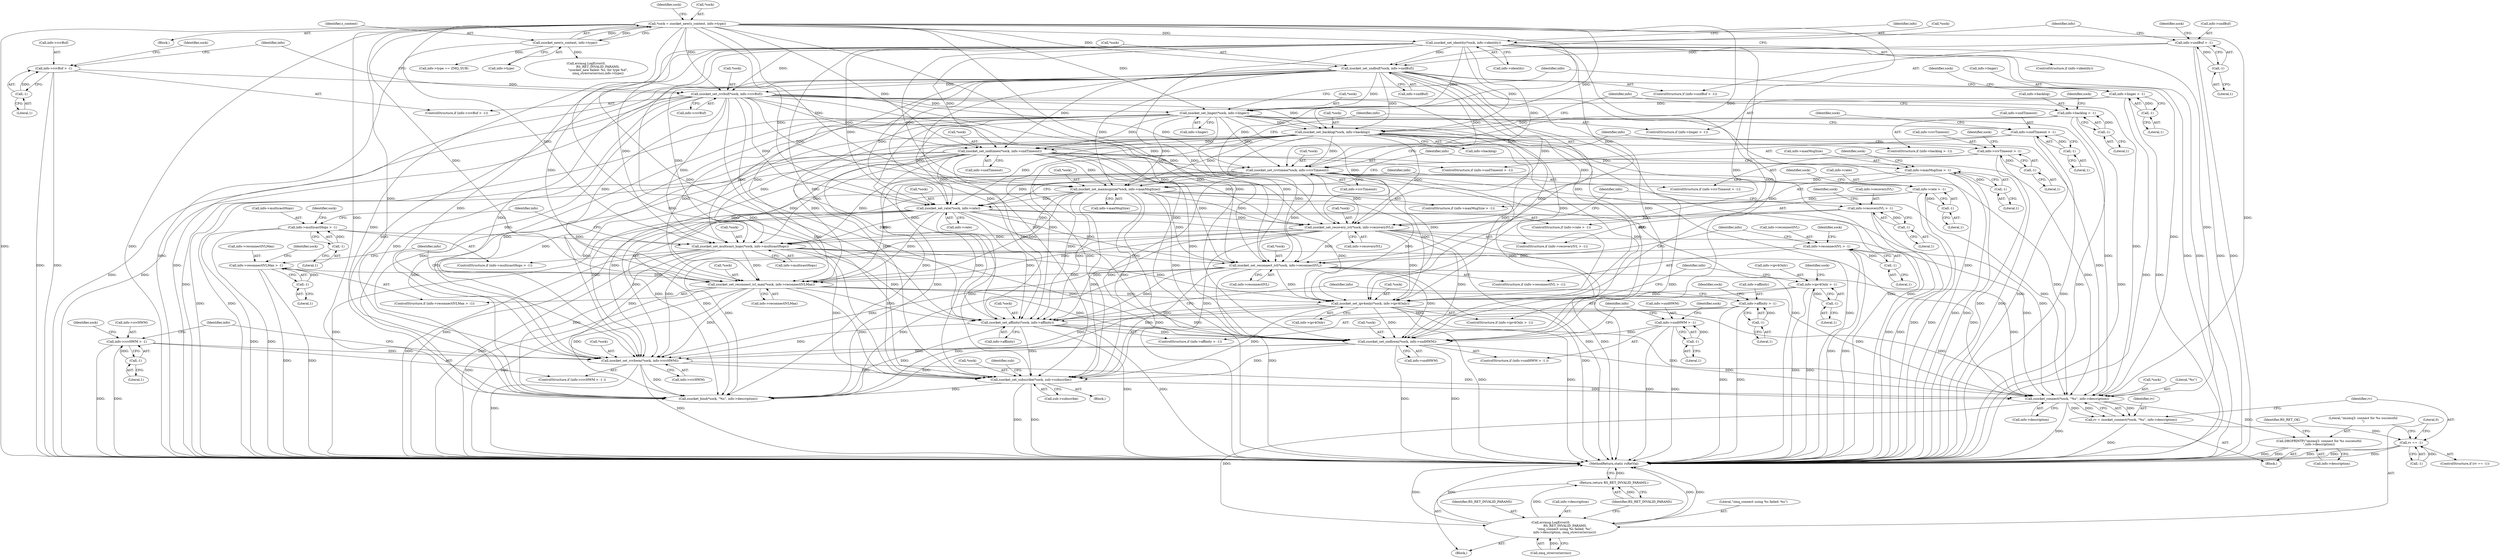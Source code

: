 digraph "0_rsyslog_062d0c671a29f7c6f7dff4a2f1f35df375bbb30b@API" {
"1000388" [label="(Call,zsocket_connect(*sock, \"%s\", info->description))"];
"1000163" [label="(Call,zsocket_set_rcvbuf(*sock, info->rcvBuf))"];
"1000150" [label="(Call,zsocket_set_sndbuf(*sock, info->sndBuf))"];
"1000137" [label="(Call,zsocket_set_identity(*sock, info->identity))"];
"1000110" [label="(Call,*sock = zsocket_new(s_context, info->type))"];
"1000113" [label="(Call,zsocket_new(s_context, info->type))"];
"1000144" [label="(Call,info->sndBuf > -1)"];
"1000148" [label="(Call,-1)"];
"1000157" [label="(Call,info->rcvBuf > -1)"];
"1000161" [label="(Call,-1)"];
"1000332" [label="(Call,zsocket_set_sndhwm(*sock, info->sndHWM))"];
"1000189" [label="(Call,zsocket_set_backlog(*sock, info->backlog))"];
"1000176" [label="(Call,zsocket_set_linger(*sock, info->linger))"];
"1000170" [label="(Call,info->linger > -1)"];
"1000174" [label="(Call,-1)"];
"1000183" [label="(Call,info->backlog > -1)"];
"1000187" [label="(Call,-1)"];
"1000215" [label="(Call,zsocket_set_rcvtimeo(*sock, info->rcvTimeout))"];
"1000202" [label="(Call,zsocket_set_sndtimeo(*sock, info->sndTimeout))"];
"1000196" [label="(Call,info->sndTimeout > -1)"];
"1000200" [label="(Call,-1)"];
"1000209" [label="(Call,info->rcvTimeout > -1)"];
"1000213" [label="(Call,-1)"];
"1000254" [label="(Call,zsocket_set_recovery_ivl(*sock, info->recoveryIVL))"];
"1000228" [label="(Call,zsocket_set_maxmsgsize(*sock, info->maxMsgSize))"];
"1000222" [label="(Call,info->maxMsgSize > -1)"];
"1000226" [label="(Call,-1)"];
"1000241" [label="(Call,zsocket_set_rate(*sock, info->rate))"];
"1000235" [label="(Call,info->rate > -1)"];
"1000239" [label="(Call,-1)"];
"1000248" [label="(Call,info->recoveryIVL > -1)"];
"1000252" [label="(Call,-1)"];
"1000306" [label="(Call,zsocket_set_ipv4only(*sock, info->ipv4Only))"];
"1000280" [label="(Call,zsocket_set_reconnect_ivl(*sock, info->reconnectIVL))"];
"1000267" [label="(Call,zsocket_set_multicast_hops(*sock, info->multicastHops))"];
"1000261" [label="(Call,info->multicastHops > -1)"];
"1000265" [label="(Call,-1)"];
"1000274" [label="(Call,info->reconnectIVL > -1)"];
"1000278" [label="(Call,-1)"];
"1000293" [label="(Call,zsocket_set_reconnect_ivl_max(*sock, info->reconnectIVLMax))"];
"1000287" [label="(Call,info->reconnectIVLMax > -1)"];
"1000291" [label="(Call,-1)"];
"1000300" [label="(Call,info->ipv4Only > -1)"];
"1000304" [label="(Call,-1)"];
"1000319" [label="(Call,zsocket_set_affinity(*sock, info->affinity))"];
"1000313" [label="(Call,info->affinity > -1)"];
"1000317" [label="(Call,-1)"];
"1000326" [label="(Call,info->sndHWM > -1)"];
"1000330" [label="(Call,-1)"];
"1000373" [label="(Call,zsocket_set_subscribe(*sock, sub->subscribe))"];
"1000345" [label="(Call,zsocket_set_rcvhwm(*sock, info->rcvHWM))"];
"1000339" [label="(Call,info->rcvHWM > -1)"];
"1000343" [label="(Call,-1)"];
"1000386" [label="(Call,rv = zsocket_connect(*sock, \"%s\", info->description))"];
"1000396" [label="(Call,rv == -1)"];
"1000401" [label="(Call,errmsg.LogError(0,\n                             RS_RET_INVALID_PARAMS,\n                            \"zmq_connect using %s failed: %s\",\n                            info->description, zmq_strerror(errno)))"];
"1000410" [label="(Return,return RS_RET_INVALID_PARAMS;)"];
"1000412" [label="(Call,DBGPRINTF(\"imzmq3: connect for %s successful\n\",info->description))"];
"1000309" [label="(Call,info->ipv4Only)"];
"1000249" [label="(Call,info->recoveryIVL)"];
"1000146" [label="(Identifier,info)"];
"1000339" [label="(Call,info->rcvHWM > -1)"];
"1000145" [label="(Call,info->sndBuf)"];
"1000386" [label="(Call,rv = zsocket_connect(*sock, \"%s\", info->description))"];
"1000242" [label="(Call,*sock)"];
"1000333" [label="(Call,*sock)"];
"1000376" [label="(Call,sub->subscribe)"];
"1000332" [label="(Call,zsocket_set_sndhwm(*sock, info->sndHWM))"];
"1000413" [label="(Literal,\"imzmq3: connect for %s successful\n\")"];
"1000183" [label="(Call,info->backlog > -1)"];
"1000335" [label="(Call,info->sndHWM)"];
"1000265" [label="(Call,-1)"];
"1000287" [label="(Call,info->reconnectIVLMax > -1)"];
"1000170" [label="(Call,info->linger > -1)"];
"1000330" [label="(Call,-1)"];
"1000234" [label="(ControlStructure,if (info->rate > -1))"];
"1000150" [label="(Call,zsocket_set_sndbuf(*sock, info->sndBuf))"];
"1000295" [label="(Identifier,sock)"];
"1000163" [label="(Call,zsocket_set_rcvbuf(*sock, info->rcvBuf))"];
"1000318" [label="(Literal,1)"];
"1000346" [label="(Call,*sock)"];
"1000166" [label="(Call,info->rcvBuf)"];
"1000374" [label="(Call,*sock)"];
"1000331" [label="(Literal,1)"];
"1000294" [label="(Call,*sock)"];
"1000190" [label="(Call,*sock)"];
"1000159" [label="(Identifier,info)"];
"1000403" [label="(Identifier,RS_RET_INVALID_PARAMS)"];
"1000410" [label="(Return,return RS_RET_INVALID_PARAMS;)"];
"1000281" [label="(Call,*sock)"];
"1000373" [label="(Call,zsocket_set_subscribe(*sock, sub->subscribe))"];
"1000343" [label="(Call,-1)"];
"1000255" [label="(Call,*sock)"];
"1000263" [label="(Identifier,info)"];
"1000276" [label="(Identifier,info)"];
"1000254" [label="(Call,zsocket_set_recovery_ivl(*sock, info->recoveryIVL))"];
"1000188" [label="(Literal,1)"];
"1000158" [label="(Call,info->rcvBuf)"];
"1000341" [label="(Identifier,info)"];
"1000213" [label="(Call,-1)"];
"1000120" [label="(Identifier,sock)"];
"1000215" [label="(Call,zsocket_set_rcvtimeo(*sock, info->rcvTimeout))"];
"1000179" [label="(Call,info->linger)"];
"1000205" [label="(Call,info->sndTimeout)"];
"1000279" [label="(Literal,1)"];
"1000260" [label="(ControlStructure,if (info->multicastHops > -1))"];
"1000202" [label="(Call,zsocket_set_sndtimeo(*sock, info->sndTimeout))"];
"1000133" [label="(ControlStructure,if (info->identity))"];
"1000201" [label="(Literal,1)"];
"1000404" [label="(Literal,\"zmq_connect using %s failed: %s\")"];
"1000421" [label="(Call,zsocket_bind(*sock, \"%s\", info->description))"];
"1000347" [label="(Identifier,sock)"];
"1000256" [label="(Identifier,sock)"];
"1000283" [label="(Call,info->reconnectIVL)"];
"1000192" [label="(Call,info->backlog)"];
"1000286" [label="(ControlStructure,if (info->reconnectIVLMax > -1))"];
"1000326" [label="(Call,info->sndHWM > -1)"];
"1000398" [label="(Call,-1)"];
"1000240" [label="(Literal,1)"];
"1000322" [label="(Call,info->affinity)"];
"1000278" [label="(Call,-1)"];
"1000189" [label="(Call,zsocket_set_backlog(*sock, info->backlog))"];
"1000222" [label="(Call,info->maxMsgSize > -1)"];
"1000237" [label="(Identifier,info)"];
"1000352" [label="(Call,info->type == ZMQ_SUB)"];
"1000315" [label="(Identifier,info)"];
"1000296" [label="(Call,info->reconnectIVLMax)"];
"1000175" [label="(Literal,1)"];
"1000164" [label="(Call,*sock)"];
"1000338" [label="(ControlStructure,if (info->rcvHWM > -1 ))"];
"1000305" [label="(Literal,1)"];
"1000269" [label="(Identifier,sock)"];
"1000226" [label="(Call,-1)"];
"1000273" [label="(ControlStructure,if (info->reconnectIVL > -1))"];
"1000388" [label="(Call,zsocket_connect(*sock, \"%s\", info->description))"];
"1000261" [label="(Call,info->multicastHops > -1)"];
"1000230" [label="(Identifier,sock)"];
"1000451" [label="(Identifier,RS_RET_OK)"];
"1000253" [label="(Literal,1)"];
"1000292" [label="(Literal,1)"];
"1000312" [label="(ControlStructure,if (info->affinity > -1))"];
"1000138" [label="(Call,*sock)"];
"1000252" [label="(Call,-1)"];
"1000196" [label="(Call,info->sndTimeout > -1)"];
"1000411" [label="(Identifier,RS_RET_INVALID_PARAMS)"];
"1000229" [label="(Call,*sock)"];
"1000157" [label="(Call,info->rcvBuf > -1)"];
"1000223" [label="(Call,info->maxMsgSize)"];
"1000387" [label="(Identifier,rv)"];
"1000402" [label="(Literal,0)"];
"1000211" [label="(Identifier,info)"];
"1000153" [label="(Call,info->sndBuf)"];
"1000156" [label="(ControlStructure,if (info->rcvBuf > -1))"];
"1000291" [label="(Call,-1)"];
"1000110" [label="(Call,*sock = zsocket_new(s_context, info->type))"];
"1000107" [label="(Block,)"];
"1000262" [label="(Call,info->multicastHops)"];
"1000210" [label="(Call,info->rcvTimeout)"];
"1000368" [label="(Identifier,sub)"];
"1000182" [label="(ControlStructure,if (info->backlog > -1))"];
"1000187" [label="(Call,-1)"];
"1000270" [label="(Call,info->multicastHops)"];
"1000113" [label="(Call,zsocket_new(s_context, info->type))"];
"1000414" [label="(Call,info->description)"];
"1000302" [label="(Identifier,info)"];
"1000172" [label="(Identifier,info)"];
"1000327" [label="(Call,info->sndHWM)"];
"1000344" [label="(Literal,1)"];
"1000241" [label="(Call,zsocket_set_rate(*sock, info->rate))"];
"1000140" [label="(Call,info->identity)"];
"1000165" [label="(Identifier,sock)"];
"1000185" [label="(Identifier,info)"];
"1000209" [label="(Call,info->rcvTimeout > -1)"];
"1000372" [label="(Block,)"];
"1000235" [label="(Call,info->rate > -1)"];
"1000161" [label="(Call,-1)"];
"1000340" [label="(Call,info->rcvHWM)"];
"1000257" [label="(Call,info->recoveryIVL)"];
"1000236" [label="(Call,info->rate)"];
"1000354" [label="(Identifier,info)"];
"1000137" [label="(Call,zsocket_set_identity(*sock, info->identity))"];
"1000400" [label="(Block,)"];
"1000221" [label="(ControlStructure,if (info->maxMsgSize > -1))"];
"1000282" [label="(Identifier,sock)"];
"1000319" [label="(Call,zsocket_set_affinity(*sock, info->affinity))"];
"1000122" [label="(Call,errmsg.LogError(0,\n                        RS_RET_INVALID_PARAMS,\n                        \"zsocket_new failed: %s, for type %d\",\n                        zmq_strerror(errno),info->type))"];
"1000408" [label="(Call,zmq_strerror(errno))"];
"1000247" [label="(ControlStructure,if (info->recoveryIVL > -1))"];
"1000204" [label="(Identifier,sock)"];
"1000144" [label="(Call,info->sndBuf > -1)"];
"1000162" [label="(Literal,1)"];
"1000218" [label="(Call,info->rcvTimeout)"];
"1000143" [label="(ControlStructure,if (info->sndBuf > -1))"];
"1000177" [label="(Call,*sock)"];
"1000293" [label="(Call,zsocket_set_reconnect_ivl_max(*sock, info->reconnectIVLMax))"];
"1000184" [label="(Call,info->backlog)"];
"1000111" [label="(Call,*sock)"];
"1000214" [label="(Literal,1)"];
"1000395" [label="(ControlStructure,if (rv == -1))"];
"1000195" [label="(ControlStructure,if (info->sndTimeout > -1))"];
"1000314" [label="(Call,info->affinity)"];
"1000174" [label="(Call,-1)"];
"1000208" [label="(ControlStructure,if (info->rcvTimeout > -1))"];
"1000308" [label="(Identifier,sock)"];
"1000452" [label="(MethodReturn,static rsRetVal)"];
"1000267" [label="(Call,zsocket_set_multicast_hops(*sock, info->multicastHops))"];
"1000274" [label="(Call,info->reconnectIVL > -1)"];
"1000171" [label="(Call,info->linger)"];
"1000191" [label="(Identifier,sock)"];
"1000397" [label="(Identifier,rv)"];
"1000149" [label="(Literal,1)"];
"1000151" [label="(Call,*sock)"];
"1000216" [label="(Call,*sock)"];
"1000280" [label="(Call,zsocket_set_reconnect_ivl(*sock, info->reconnectIVL))"];
"1000239" [label="(Call,-1)"];
"1000313" [label="(Call,info->affinity > -1)"];
"1000266" [label="(Literal,1)"];
"1000228" [label="(Call,zsocket_set_maxmsgsize(*sock, info->maxMsgSize))"];
"1000389" [label="(Call,*sock)"];
"1000268" [label="(Call,*sock)"];
"1000203" [label="(Call,*sock)"];
"1000300" [label="(Call,info->ipv4Only > -1)"];
"1000317" [label="(Call,-1)"];
"1000115" [label="(Call,info->type)"];
"1000348" [label="(Call,info->rcvHWM)"];
"1000224" [label="(Identifier,info)"];
"1000334" [label="(Identifier,sock)"];
"1000304" [label="(Call,-1)"];
"1000244" [label="(Call,info->rate)"];
"1000320" [label="(Call,*sock)"];
"1000197" [label="(Call,info->sndTimeout)"];
"1000306" [label="(Call,zsocket_set_ipv4only(*sock, info->ipv4Only))"];
"1000248" [label="(Call,info->recoveryIVL > -1)"];
"1000250" [label="(Identifier,info)"];
"1000176" [label="(Call,zsocket_set_linger(*sock, info->linger))"];
"1000275" [label="(Call,info->reconnectIVL)"];
"1000152" [label="(Identifier,sock)"];
"1000114" [label="(Identifier,s_context)"];
"1000288" [label="(Call,info->reconnectIVLMax)"];
"1000299" [label="(ControlStructure,if (info->ipv4Only > -1))"];
"1000391" [label="(Literal,\"%s\")"];
"1000325" [label="(ControlStructure,if (info->sndHWM > -1 ))"];
"1000243" [label="(Identifier,sock)"];
"1000385" [label="(Block,)"];
"1000321" [label="(Identifier,sock)"];
"1000148" [label="(Call,-1)"];
"1000198" [label="(Identifier,info)"];
"1000401" [label="(Call,errmsg.LogError(0,\n                             RS_RET_INVALID_PARAMS,\n                            \"zmq_connect using %s failed: %s\",\n                            info->description, zmq_strerror(errno)))"];
"1000289" [label="(Identifier,info)"];
"1000178" [label="(Identifier,sock)"];
"1000227" [label="(Literal,1)"];
"1000396" [label="(Call,rv == -1)"];
"1000405" [label="(Call,info->description)"];
"1000307" [label="(Call,*sock)"];
"1000328" [label="(Identifier,info)"];
"1000169" [label="(ControlStructure,if (info->linger > -1))"];
"1000301" [label="(Call,info->ipv4Only)"];
"1000231" [label="(Call,info->maxMsgSize)"];
"1000200" [label="(Call,-1)"];
"1000345" [label="(Call,zsocket_set_rcvhwm(*sock, info->rcvHWM))"];
"1000392" [label="(Call,info->description)"];
"1000217" [label="(Identifier,sock)"];
"1000412" [label="(Call,DBGPRINTF(\"imzmq3: connect for %s successful\n\",info->description))"];
"1000388" -> "1000386"  [label="AST: "];
"1000388" -> "1000392"  [label="CFG: "];
"1000389" -> "1000388"  [label="AST: "];
"1000391" -> "1000388"  [label="AST: "];
"1000392" -> "1000388"  [label="AST: "];
"1000386" -> "1000388"  [label="CFG: "];
"1000388" -> "1000452"  [label="DDG: "];
"1000388" -> "1000386"  [label="DDG: "];
"1000388" -> "1000386"  [label="DDG: "];
"1000388" -> "1000386"  [label="DDG: "];
"1000163" -> "1000388"  [label="DDG: "];
"1000332" -> "1000388"  [label="DDG: "];
"1000189" -> "1000388"  [label="DDG: "];
"1000215" -> "1000388"  [label="DDG: "];
"1000254" -> "1000388"  [label="DDG: "];
"1000306" -> "1000388"  [label="DDG: "];
"1000202" -> "1000388"  [label="DDG: "];
"1000280" -> "1000388"  [label="DDG: "];
"1000241" -> "1000388"  [label="DDG: "];
"1000176" -> "1000388"  [label="DDG: "];
"1000319" -> "1000388"  [label="DDG: "];
"1000373" -> "1000388"  [label="DDG: "];
"1000110" -> "1000388"  [label="DDG: "];
"1000293" -> "1000388"  [label="DDG: "];
"1000150" -> "1000388"  [label="DDG: "];
"1000267" -> "1000388"  [label="DDG: "];
"1000228" -> "1000388"  [label="DDG: "];
"1000345" -> "1000388"  [label="DDG: "];
"1000137" -> "1000388"  [label="DDG: "];
"1000388" -> "1000401"  [label="DDG: "];
"1000388" -> "1000412"  [label="DDG: "];
"1000163" -> "1000156"  [label="AST: "];
"1000163" -> "1000166"  [label="CFG: "];
"1000164" -> "1000163"  [label="AST: "];
"1000166" -> "1000163"  [label="AST: "];
"1000172" -> "1000163"  [label="CFG: "];
"1000163" -> "1000452"  [label="DDG: "];
"1000163" -> "1000452"  [label="DDG: "];
"1000150" -> "1000163"  [label="DDG: "];
"1000137" -> "1000163"  [label="DDG: "];
"1000110" -> "1000163"  [label="DDG: "];
"1000157" -> "1000163"  [label="DDG: "];
"1000163" -> "1000176"  [label="DDG: "];
"1000163" -> "1000189"  [label="DDG: "];
"1000163" -> "1000202"  [label="DDG: "];
"1000163" -> "1000215"  [label="DDG: "];
"1000163" -> "1000228"  [label="DDG: "];
"1000163" -> "1000241"  [label="DDG: "];
"1000163" -> "1000254"  [label="DDG: "];
"1000163" -> "1000267"  [label="DDG: "];
"1000163" -> "1000280"  [label="DDG: "];
"1000163" -> "1000293"  [label="DDG: "];
"1000163" -> "1000306"  [label="DDG: "];
"1000163" -> "1000319"  [label="DDG: "];
"1000163" -> "1000332"  [label="DDG: "];
"1000163" -> "1000345"  [label="DDG: "];
"1000163" -> "1000373"  [label="DDG: "];
"1000163" -> "1000421"  [label="DDG: "];
"1000150" -> "1000143"  [label="AST: "];
"1000150" -> "1000153"  [label="CFG: "];
"1000151" -> "1000150"  [label="AST: "];
"1000153" -> "1000150"  [label="AST: "];
"1000159" -> "1000150"  [label="CFG: "];
"1000150" -> "1000452"  [label="DDG: "];
"1000150" -> "1000452"  [label="DDG: "];
"1000137" -> "1000150"  [label="DDG: "];
"1000110" -> "1000150"  [label="DDG: "];
"1000144" -> "1000150"  [label="DDG: "];
"1000150" -> "1000176"  [label="DDG: "];
"1000150" -> "1000189"  [label="DDG: "];
"1000150" -> "1000202"  [label="DDG: "];
"1000150" -> "1000215"  [label="DDG: "];
"1000150" -> "1000228"  [label="DDG: "];
"1000150" -> "1000241"  [label="DDG: "];
"1000150" -> "1000254"  [label="DDG: "];
"1000150" -> "1000267"  [label="DDG: "];
"1000150" -> "1000280"  [label="DDG: "];
"1000150" -> "1000293"  [label="DDG: "];
"1000150" -> "1000306"  [label="DDG: "];
"1000150" -> "1000319"  [label="DDG: "];
"1000150" -> "1000332"  [label="DDG: "];
"1000150" -> "1000345"  [label="DDG: "];
"1000150" -> "1000373"  [label="DDG: "];
"1000150" -> "1000421"  [label="DDG: "];
"1000137" -> "1000133"  [label="AST: "];
"1000137" -> "1000140"  [label="CFG: "];
"1000138" -> "1000137"  [label="AST: "];
"1000140" -> "1000137"  [label="AST: "];
"1000146" -> "1000137"  [label="CFG: "];
"1000137" -> "1000452"  [label="DDG: "];
"1000137" -> "1000452"  [label="DDG: "];
"1000110" -> "1000137"  [label="DDG: "];
"1000137" -> "1000176"  [label="DDG: "];
"1000137" -> "1000189"  [label="DDG: "];
"1000137" -> "1000202"  [label="DDG: "];
"1000137" -> "1000215"  [label="DDG: "];
"1000137" -> "1000228"  [label="DDG: "];
"1000137" -> "1000241"  [label="DDG: "];
"1000137" -> "1000254"  [label="DDG: "];
"1000137" -> "1000267"  [label="DDG: "];
"1000137" -> "1000280"  [label="DDG: "];
"1000137" -> "1000293"  [label="DDG: "];
"1000137" -> "1000306"  [label="DDG: "];
"1000137" -> "1000319"  [label="DDG: "];
"1000137" -> "1000332"  [label="DDG: "];
"1000137" -> "1000345"  [label="DDG: "];
"1000137" -> "1000373"  [label="DDG: "];
"1000137" -> "1000421"  [label="DDG: "];
"1000110" -> "1000107"  [label="AST: "];
"1000110" -> "1000113"  [label="CFG: "];
"1000111" -> "1000110"  [label="AST: "];
"1000113" -> "1000110"  [label="AST: "];
"1000120" -> "1000110"  [label="CFG: "];
"1000110" -> "1000452"  [label="DDG: "];
"1000110" -> "1000452"  [label="DDG: "];
"1000113" -> "1000110"  [label="DDG: "];
"1000113" -> "1000110"  [label="DDG: "];
"1000110" -> "1000176"  [label="DDG: "];
"1000110" -> "1000189"  [label="DDG: "];
"1000110" -> "1000202"  [label="DDG: "];
"1000110" -> "1000215"  [label="DDG: "];
"1000110" -> "1000228"  [label="DDG: "];
"1000110" -> "1000241"  [label="DDG: "];
"1000110" -> "1000254"  [label="DDG: "];
"1000110" -> "1000267"  [label="DDG: "];
"1000110" -> "1000280"  [label="DDG: "];
"1000110" -> "1000293"  [label="DDG: "];
"1000110" -> "1000306"  [label="DDG: "];
"1000110" -> "1000319"  [label="DDG: "];
"1000110" -> "1000332"  [label="DDG: "];
"1000110" -> "1000345"  [label="DDG: "];
"1000110" -> "1000373"  [label="DDG: "];
"1000110" -> "1000421"  [label="DDG: "];
"1000113" -> "1000115"  [label="CFG: "];
"1000114" -> "1000113"  [label="AST: "];
"1000115" -> "1000113"  [label="AST: "];
"1000113" -> "1000452"  [label="DDG: "];
"1000113" -> "1000122"  [label="DDG: "];
"1000113" -> "1000352"  [label="DDG: "];
"1000144" -> "1000143"  [label="AST: "];
"1000144" -> "1000148"  [label="CFG: "];
"1000145" -> "1000144"  [label="AST: "];
"1000148" -> "1000144"  [label="AST: "];
"1000152" -> "1000144"  [label="CFG: "];
"1000159" -> "1000144"  [label="CFG: "];
"1000144" -> "1000452"  [label="DDG: "];
"1000144" -> "1000452"  [label="DDG: "];
"1000148" -> "1000144"  [label="DDG: "];
"1000148" -> "1000149"  [label="CFG: "];
"1000149" -> "1000148"  [label="AST: "];
"1000157" -> "1000156"  [label="AST: "];
"1000157" -> "1000161"  [label="CFG: "];
"1000158" -> "1000157"  [label="AST: "];
"1000161" -> "1000157"  [label="AST: "];
"1000165" -> "1000157"  [label="CFG: "];
"1000172" -> "1000157"  [label="CFG: "];
"1000157" -> "1000452"  [label="DDG: "];
"1000157" -> "1000452"  [label="DDG: "];
"1000161" -> "1000157"  [label="DDG: "];
"1000161" -> "1000162"  [label="CFG: "];
"1000162" -> "1000161"  [label="AST: "];
"1000332" -> "1000325"  [label="AST: "];
"1000332" -> "1000335"  [label="CFG: "];
"1000333" -> "1000332"  [label="AST: "];
"1000335" -> "1000332"  [label="AST: "];
"1000341" -> "1000332"  [label="CFG: "];
"1000332" -> "1000452"  [label="DDG: "];
"1000332" -> "1000452"  [label="DDG: "];
"1000189" -> "1000332"  [label="DDG: "];
"1000215" -> "1000332"  [label="DDG: "];
"1000254" -> "1000332"  [label="DDG: "];
"1000306" -> "1000332"  [label="DDG: "];
"1000202" -> "1000332"  [label="DDG: "];
"1000280" -> "1000332"  [label="DDG: "];
"1000241" -> "1000332"  [label="DDG: "];
"1000176" -> "1000332"  [label="DDG: "];
"1000319" -> "1000332"  [label="DDG: "];
"1000293" -> "1000332"  [label="DDG: "];
"1000267" -> "1000332"  [label="DDG: "];
"1000228" -> "1000332"  [label="DDG: "];
"1000326" -> "1000332"  [label="DDG: "];
"1000332" -> "1000345"  [label="DDG: "];
"1000332" -> "1000373"  [label="DDG: "];
"1000332" -> "1000421"  [label="DDG: "];
"1000189" -> "1000182"  [label="AST: "];
"1000189" -> "1000192"  [label="CFG: "];
"1000190" -> "1000189"  [label="AST: "];
"1000192" -> "1000189"  [label="AST: "];
"1000198" -> "1000189"  [label="CFG: "];
"1000189" -> "1000452"  [label="DDG: "];
"1000189" -> "1000452"  [label="DDG: "];
"1000176" -> "1000189"  [label="DDG: "];
"1000183" -> "1000189"  [label="DDG: "];
"1000189" -> "1000202"  [label="DDG: "];
"1000189" -> "1000215"  [label="DDG: "];
"1000189" -> "1000228"  [label="DDG: "];
"1000189" -> "1000241"  [label="DDG: "];
"1000189" -> "1000254"  [label="DDG: "];
"1000189" -> "1000267"  [label="DDG: "];
"1000189" -> "1000280"  [label="DDG: "];
"1000189" -> "1000293"  [label="DDG: "];
"1000189" -> "1000306"  [label="DDG: "];
"1000189" -> "1000319"  [label="DDG: "];
"1000189" -> "1000345"  [label="DDG: "];
"1000189" -> "1000373"  [label="DDG: "];
"1000189" -> "1000421"  [label="DDG: "];
"1000176" -> "1000169"  [label="AST: "];
"1000176" -> "1000179"  [label="CFG: "];
"1000177" -> "1000176"  [label="AST: "];
"1000179" -> "1000176"  [label="AST: "];
"1000185" -> "1000176"  [label="CFG: "];
"1000176" -> "1000452"  [label="DDG: "];
"1000176" -> "1000452"  [label="DDG: "];
"1000170" -> "1000176"  [label="DDG: "];
"1000176" -> "1000202"  [label="DDG: "];
"1000176" -> "1000215"  [label="DDG: "];
"1000176" -> "1000228"  [label="DDG: "];
"1000176" -> "1000241"  [label="DDG: "];
"1000176" -> "1000254"  [label="DDG: "];
"1000176" -> "1000267"  [label="DDG: "];
"1000176" -> "1000280"  [label="DDG: "];
"1000176" -> "1000293"  [label="DDG: "];
"1000176" -> "1000306"  [label="DDG: "];
"1000176" -> "1000319"  [label="DDG: "];
"1000176" -> "1000345"  [label="DDG: "];
"1000176" -> "1000373"  [label="DDG: "];
"1000176" -> "1000421"  [label="DDG: "];
"1000170" -> "1000169"  [label="AST: "];
"1000170" -> "1000174"  [label="CFG: "];
"1000171" -> "1000170"  [label="AST: "];
"1000174" -> "1000170"  [label="AST: "];
"1000178" -> "1000170"  [label="CFG: "];
"1000185" -> "1000170"  [label="CFG: "];
"1000170" -> "1000452"  [label="DDG: "];
"1000170" -> "1000452"  [label="DDG: "];
"1000174" -> "1000170"  [label="DDG: "];
"1000174" -> "1000175"  [label="CFG: "];
"1000175" -> "1000174"  [label="AST: "];
"1000183" -> "1000182"  [label="AST: "];
"1000183" -> "1000187"  [label="CFG: "];
"1000184" -> "1000183"  [label="AST: "];
"1000187" -> "1000183"  [label="AST: "];
"1000191" -> "1000183"  [label="CFG: "];
"1000198" -> "1000183"  [label="CFG: "];
"1000183" -> "1000452"  [label="DDG: "];
"1000183" -> "1000452"  [label="DDG: "];
"1000187" -> "1000183"  [label="DDG: "];
"1000187" -> "1000188"  [label="CFG: "];
"1000188" -> "1000187"  [label="AST: "];
"1000215" -> "1000208"  [label="AST: "];
"1000215" -> "1000218"  [label="CFG: "];
"1000216" -> "1000215"  [label="AST: "];
"1000218" -> "1000215"  [label="AST: "];
"1000224" -> "1000215"  [label="CFG: "];
"1000215" -> "1000452"  [label="DDG: "];
"1000215" -> "1000452"  [label="DDG: "];
"1000202" -> "1000215"  [label="DDG: "];
"1000209" -> "1000215"  [label="DDG: "];
"1000215" -> "1000228"  [label="DDG: "];
"1000215" -> "1000241"  [label="DDG: "];
"1000215" -> "1000254"  [label="DDG: "];
"1000215" -> "1000267"  [label="DDG: "];
"1000215" -> "1000280"  [label="DDG: "];
"1000215" -> "1000293"  [label="DDG: "];
"1000215" -> "1000306"  [label="DDG: "];
"1000215" -> "1000319"  [label="DDG: "];
"1000215" -> "1000345"  [label="DDG: "];
"1000215" -> "1000373"  [label="DDG: "];
"1000215" -> "1000421"  [label="DDG: "];
"1000202" -> "1000195"  [label="AST: "];
"1000202" -> "1000205"  [label="CFG: "];
"1000203" -> "1000202"  [label="AST: "];
"1000205" -> "1000202"  [label="AST: "];
"1000211" -> "1000202"  [label="CFG: "];
"1000202" -> "1000452"  [label="DDG: "];
"1000202" -> "1000452"  [label="DDG: "];
"1000196" -> "1000202"  [label="DDG: "];
"1000202" -> "1000228"  [label="DDG: "];
"1000202" -> "1000241"  [label="DDG: "];
"1000202" -> "1000254"  [label="DDG: "];
"1000202" -> "1000267"  [label="DDG: "];
"1000202" -> "1000280"  [label="DDG: "];
"1000202" -> "1000293"  [label="DDG: "];
"1000202" -> "1000306"  [label="DDG: "];
"1000202" -> "1000319"  [label="DDG: "];
"1000202" -> "1000345"  [label="DDG: "];
"1000202" -> "1000373"  [label="DDG: "];
"1000202" -> "1000421"  [label="DDG: "];
"1000196" -> "1000195"  [label="AST: "];
"1000196" -> "1000200"  [label="CFG: "];
"1000197" -> "1000196"  [label="AST: "];
"1000200" -> "1000196"  [label="AST: "];
"1000204" -> "1000196"  [label="CFG: "];
"1000211" -> "1000196"  [label="CFG: "];
"1000196" -> "1000452"  [label="DDG: "];
"1000196" -> "1000452"  [label="DDG: "];
"1000200" -> "1000196"  [label="DDG: "];
"1000200" -> "1000201"  [label="CFG: "];
"1000201" -> "1000200"  [label="AST: "];
"1000209" -> "1000208"  [label="AST: "];
"1000209" -> "1000213"  [label="CFG: "];
"1000210" -> "1000209"  [label="AST: "];
"1000213" -> "1000209"  [label="AST: "];
"1000217" -> "1000209"  [label="CFG: "];
"1000224" -> "1000209"  [label="CFG: "];
"1000209" -> "1000452"  [label="DDG: "];
"1000209" -> "1000452"  [label="DDG: "];
"1000213" -> "1000209"  [label="DDG: "];
"1000213" -> "1000214"  [label="CFG: "];
"1000214" -> "1000213"  [label="AST: "];
"1000254" -> "1000247"  [label="AST: "];
"1000254" -> "1000257"  [label="CFG: "];
"1000255" -> "1000254"  [label="AST: "];
"1000257" -> "1000254"  [label="AST: "];
"1000263" -> "1000254"  [label="CFG: "];
"1000254" -> "1000452"  [label="DDG: "];
"1000254" -> "1000452"  [label="DDG: "];
"1000228" -> "1000254"  [label="DDG: "];
"1000241" -> "1000254"  [label="DDG: "];
"1000248" -> "1000254"  [label="DDG: "];
"1000254" -> "1000267"  [label="DDG: "];
"1000254" -> "1000280"  [label="DDG: "];
"1000254" -> "1000293"  [label="DDG: "];
"1000254" -> "1000306"  [label="DDG: "];
"1000254" -> "1000319"  [label="DDG: "];
"1000254" -> "1000345"  [label="DDG: "];
"1000254" -> "1000373"  [label="DDG: "];
"1000254" -> "1000421"  [label="DDG: "];
"1000228" -> "1000221"  [label="AST: "];
"1000228" -> "1000231"  [label="CFG: "];
"1000229" -> "1000228"  [label="AST: "];
"1000231" -> "1000228"  [label="AST: "];
"1000237" -> "1000228"  [label="CFG: "];
"1000228" -> "1000452"  [label="DDG: "];
"1000228" -> "1000452"  [label="DDG: "];
"1000222" -> "1000228"  [label="DDG: "];
"1000228" -> "1000241"  [label="DDG: "];
"1000228" -> "1000267"  [label="DDG: "];
"1000228" -> "1000280"  [label="DDG: "];
"1000228" -> "1000293"  [label="DDG: "];
"1000228" -> "1000306"  [label="DDG: "];
"1000228" -> "1000319"  [label="DDG: "];
"1000228" -> "1000345"  [label="DDG: "];
"1000228" -> "1000373"  [label="DDG: "];
"1000228" -> "1000421"  [label="DDG: "];
"1000222" -> "1000221"  [label="AST: "];
"1000222" -> "1000226"  [label="CFG: "];
"1000223" -> "1000222"  [label="AST: "];
"1000226" -> "1000222"  [label="AST: "];
"1000230" -> "1000222"  [label="CFG: "];
"1000237" -> "1000222"  [label="CFG: "];
"1000222" -> "1000452"  [label="DDG: "];
"1000222" -> "1000452"  [label="DDG: "];
"1000226" -> "1000222"  [label="DDG: "];
"1000226" -> "1000227"  [label="CFG: "];
"1000227" -> "1000226"  [label="AST: "];
"1000241" -> "1000234"  [label="AST: "];
"1000241" -> "1000244"  [label="CFG: "];
"1000242" -> "1000241"  [label="AST: "];
"1000244" -> "1000241"  [label="AST: "];
"1000250" -> "1000241"  [label="CFG: "];
"1000241" -> "1000452"  [label="DDG: "];
"1000241" -> "1000452"  [label="DDG: "];
"1000235" -> "1000241"  [label="DDG: "];
"1000241" -> "1000267"  [label="DDG: "];
"1000241" -> "1000280"  [label="DDG: "];
"1000241" -> "1000293"  [label="DDG: "];
"1000241" -> "1000306"  [label="DDG: "];
"1000241" -> "1000319"  [label="DDG: "];
"1000241" -> "1000345"  [label="DDG: "];
"1000241" -> "1000373"  [label="DDG: "];
"1000241" -> "1000421"  [label="DDG: "];
"1000235" -> "1000234"  [label="AST: "];
"1000235" -> "1000239"  [label="CFG: "];
"1000236" -> "1000235"  [label="AST: "];
"1000239" -> "1000235"  [label="AST: "];
"1000243" -> "1000235"  [label="CFG: "];
"1000250" -> "1000235"  [label="CFG: "];
"1000235" -> "1000452"  [label="DDG: "];
"1000235" -> "1000452"  [label="DDG: "];
"1000239" -> "1000235"  [label="DDG: "];
"1000239" -> "1000240"  [label="CFG: "];
"1000240" -> "1000239"  [label="AST: "];
"1000248" -> "1000247"  [label="AST: "];
"1000248" -> "1000252"  [label="CFG: "];
"1000249" -> "1000248"  [label="AST: "];
"1000252" -> "1000248"  [label="AST: "];
"1000256" -> "1000248"  [label="CFG: "];
"1000263" -> "1000248"  [label="CFG: "];
"1000248" -> "1000452"  [label="DDG: "];
"1000248" -> "1000452"  [label="DDG: "];
"1000252" -> "1000248"  [label="DDG: "];
"1000252" -> "1000253"  [label="CFG: "];
"1000253" -> "1000252"  [label="AST: "];
"1000306" -> "1000299"  [label="AST: "];
"1000306" -> "1000309"  [label="CFG: "];
"1000307" -> "1000306"  [label="AST: "];
"1000309" -> "1000306"  [label="AST: "];
"1000315" -> "1000306"  [label="CFG: "];
"1000306" -> "1000452"  [label="DDG: "];
"1000306" -> "1000452"  [label="DDG: "];
"1000280" -> "1000306"  [label="DDG: "];
"1000293" -> "1000306"  [label="DDG: "];
"1000267" -> "1000306"  [label="DDG: "];
"1000300" -> "1000306"  [label="DDG: "];
"1000306" -> "1000319"  [label="DDG: "];
"1000306" -> "1000345"  [label="DDG: "];
"1000306" -> "1000373"  [label="DDG: "];
"1000306" -> "1000421"  [label="DDG: "];
"1000280" -> "1000273"  [label="AST: "];
"1000280" -> "1000283"  [label="CFG: "];
"1000281" -> "1000280"  [label="AST: "];
"1000283" -> "1000280"  [label="AST: "];
"1000289" -> "1000280"  [label="CFG: "];
"1000280" -> "1000452"  [label="DDG: "];
"1000280" -> "1000452"  [label="DDG: "];
"1000267" -> "1000280"  [label="DDG: "];
"1000274" -> "1000280"  [label="DDG: "];
"1000280" -> "1000293"  [label="DDG: "];
"1000280" -> "1000319"  [label="DDG: "];
"1000280" -> "1000345"  [label="DDG: "];
"1000280" -> "1000373"  [label="DDG: "];
"1000280" -> "1000421"  [label="DDG: "];
"1000267" -> "1000260"  [label="AST: "];
"1000267" -> "1000270"  [label="CFG: "];
"1000268" -> "1000267"  [label="AST: "];
"1000270" -> "1000267"  [label="AST: "];
"1000276" -> "1000267"  [label="CFG: "];
"1000267" -> "1000452"  [label="DDG: "];
"1000267" -> "1000452"  [label="DDG: "];
"1000261" -> "1000267"  [label="DDG: "];
"1000267" -> "1000293"  [label="DDG: "];
"1000267" -> "1000319"  [label="DDG: "];
"1000267" -> "1000345"  [label="DDG: "];
"1000267" -> "1000373"  [label="DDG: "];
"1000267" -> "1000421"  [label="DDG: "];
"1000261" -> "1000260"  [label="AST: "];
"1000261" -> "1000265"  [label="CFG: "];
"1000262" -> "1000261"  [label="AST: "];
"1000265" -> "1000261"  [label="AST: "];
"1000269" -> "1000261"  [label="CFG: "];
"1000276" -> "1000261"  [label="CFG: "];
"1000261" -> "1000452"  [label="DDG: "];
"1000261" -> "1000452"  [label="DDG: "];
"1000265" -> "1000261"  [label="DDG: "];
"1000265" -> "1000266"  [label="CFG: "];
"1000266" -> "1000265"  [label="AST: "];
"1000274" -> "1000273"  [label="AST: "];
"1000274" -> "1000278"  [label="CFG: "];
"1000275" -> "1000274"  [label="AST: "];
"1000278" -> "1000274"  [label="AST: "];
"1000282" -> "1000274"  [label="CFG: "];
"1000289" -> "1000274"  [label="CFG: "];
"1000274" -> "1000452"  [label="DDG: "];
"1000274" -> "1000452"  [label="DDG: "];
"1000278" -> "1000274"  [label="DDG: "];
"1000278" -> "1000279"  [label="CFG: "];
"1000279" -> "1000278"  [label="AST: "];
"1000293" -> "1000286"  [label="AST: "];
"1000293" -> "1000296"  [label="CFG: "];
"1000294" -> "1000293"  [label="AST: "];
"1000296" -> "1000293"  [label="AST: "];
"1000302" -> "1000293"  [label="CFG: "];
"1000293" -> "1000452"  [label="DDG: "];
"1000293" -> "1000452"  [label="DDG: "];
"1000287" -> "1000293"  [label="DDG: "];
"1000293" -> "1000319"  [label="DDG: "];
"1000293" -> "1000345"  [label="DDG: "];
"1000293" -> "1000373"  [label="DDG: "];
"1000293" -> "1000421"  [label="DDG: "];
"1000287" -> "1000286"  [label="AST: "];
"1000287" -> "1000291"  [label="CFG: "];
"1000288" -> "1000287"  [label="AST: "];
"1000291" -> "1000287"  [label="AST: "];
"1000295" -> "1000287"  [label="CFG: "];
"1000302" -> "1000287"  [label="CFG: "];
"1000287" -> "1000452"  [label="DDG: "];
"1000287" -> "1000452"  [label="DDG: "];
"1000291" -> "1000287"  [label="DDG: "];
"1000291" -> "1000292"  [label="CFG: "];
"1000292" -> "1000291"  [label="AST: "];
"1000300" -> "1000299"  [label="AST: "];
"1000300" -> "1000304"  [label="CFG: "];
"1000301" -> "1000300"  [label="AST: "];
"1000304" -> "1000300"  [label="AST: "];
"1000308" -> "1000300"  [label="CFG: "];
"1000315" -> "1000300"  [label="CFG: "];
"1000300" -> "1000452"  [label="DDG: "];
"1000300" -> "1000452"  [label="DDG: "];
"1000304" -> "1000300"  [label="DDG: "];
"1000304" -> "1000305"  [label="CFG: "];
"1000305" -> "1000304"  [label="AST: "];
"1000319" -> "1000312"  [label="AST: "];
"1000319" -> "1000322"  [label="CFG: "];
"1000320" -> "1000319"  [label="AST: "];
"1000322" -> "1000319"  [label="AST: "];
"1000328" -> "1000319"  [label="CFG: "];
"1000319" -> "1000452"  [label="DDG: "];
"1000319" -> "1000452"  [label="DDG: "];
"1000313" -> "1000319"  [label="DDG: "];
"1000319" -> "1000345"  [label="DDG: "];
"1000319" -> "1000373"  [label="DDG: "];
"1000319" -> "1000421"  [label="DDG: "];
"1000313" -> "1000312"  [label="AST: "];
"1000313" -> "1000317"  [label="CFG: "];
"1000314" -> "1000313"  [label="AST: "];
"1000317" -> "1000313"  [label="AST: "];
"1000321" -> "1000313"  [label="CFG: "];
"1000328" -> "1000313"  [label="CFG: "];
"1000313" -> "1000452"  [label="DDG: "];
"1000313" -> "1000452"  [label="DDG: "];
"1000317" -> "1000313"  [label="DDG: "];
"1000317" -> "1000318"  [label="CFG: "];
"1000318" -> "1000317"  [label="AST: "];
"1000326" -> "1000325"  [label="AST: "];
"1000326" -> "1000330"  [label="CFG: "];
"1000327" -> "1000326"  [label="AST: "];
"1000330" -> "1000326"  [label="AST: "];
"1000334" -> "1000326"  [label="CFG: "];
"1000341" -> "1000326"  [label="CFG: "];
"1000326" -> "1000452"  [label="DDG: "];
"1000326" -> "1000452"  [label="DDG: "];
"1000330" -> "1000326"  [label="DDG: "];
"1000330" -> "1000331"  [label="CFG: "];
"1000331" -> "1000330"  [label="AST: "];
"1000373" -> "1000372"  [label="AST: "];
"1000373" -> "1000376"  [label="CFG: "];
"1000374" -> "1000373"  [label="AST: "];
"1000376" -> "1000373"  [label="AST: "];
"1000368" -> "1000373"  [label="CFG: "];
"1000373" -> "1000452"  [label="DDG: "];
"1000373" -> "1000452"  [label="DDG: "];
"1000345" -> "1000373"  [label="DDG: "];
"1000373" -> "1000421"  [label="DDG: "];
"1000345" -> "1000338"  [label="AST: "];
"1000345" -> "1000348"  [label="CFG: "];
"1000346" -> "1000345"  [label="AST: "];
"1000348" -> "1000345"  [label="AST: "];
"1000354" -> "1000345"  [label="CFG: "];
"1000345" -> "1000452"  [label="DDG: "];
"1000345" -> "1000452"  [label="DDG: "];
"1000339" -> "1000345"  [label="DDG: "];
"1000345" -> "1000421"  [label="DDG: "];
"1000339" -> "1000338"  [label="AST: "];
"1000339" -> "1000343"  [label="CFG: "];
"1000340" -> "1000339"  [label="AST: "];
"1000343" -> "1000339"  [label="AST: "];
"1000347" -> "1000339"  [label="CFG: "];
"1000354" -> "1000339"  [label="CFG: "];
"1000339" -> "1000452"  [label="DDG: "];
"1000339" -> "1000452"  [label="DDG: "];
"1000343" -> "1000339"  [label="DDG: "];
"1000343" -> "1000344"  [label="CFG: "];
"1000344" -> "1000343"  [label="AST: "];
"1000386" -> "1000385"  [label="AST: "];
"1000387" -> "1000386"  [label="AST: "];
"1000397" -> "1000386"  [label="CFG: "];
"1000386" -> "1000452"  [label="DDG: "];
"1000386" -> "1000396"  [label="DDG: "];
"1000396" -> "1000395"  [label="AST: "];
"1000396" -> "1000398"  [label="CFG: "];
"1000397" -> "1000396"  [label="AST: "];
"1000398" -> "1000396"  [label="AST: "];
"1000402" -> "1000396"  [label="CFG: "];
"1000413" -> "1000396"  [label="CFG: "];
"1000396" -> "1000452"  [label="DDG: "];
"1000396" -> "1000452"  [label="DDG: "];
"1000396" -> "1000452"  [label="DDG: "];
"1000398" -> "1000396"  [label="DDG: "];
"1000401" -> "1000400"  [label="AST: "];
"1000401" -> "1000408"  [label="CFG: "];
"1000402" -> "1000401"  [label="AST: "];
"1000403" -> "1000401"  [label="AST: "];
"1000404" -> "1000401"  [label="AST: "];
"1000405" -> "1000401"  [label="AST: "];
"1000408" -> "1000401"  [label="AST: "];
"1000411" -> "1000401"  [label="CFG: "];
"1000401" -> "1000452"  [label="DDG: "];
"1000401" -> "1000452"  [label="DDG: "];
"1000401" -> "1000452"  [label="DDG: "];
"1000401" -> "1000452"  [label="DDG: "];
"1000408" -> "1000401"  [label="DDG: "];
"1000401" -> "1000410"  [label="DDG: "];
"1000410" -> "1000400"  [label="AST: "];
"1000410" -> "1000411"  [label="CFG: "];
"1000411" -> "1000410"  [label="AST: "];
"1000452" -> "1000410"  [label="CFG: "];
"1000410" -> "1000452"  [label="DDG: "];
"1000411" -> "1000410"  [label="DDG: "];
"1000412" -> "1000385"  [label="AST: "];
"1000412" -> "1000414"  [label="CFG: "];
"1000413" -> "1000412"  [label="AST: "];
"1000414" -> "1000412"  [label="AST: "];
"1000451" -> "1000412"  [label="CFG: "];
"1000412" -> "1000452"  [label="DDG: "];
"1000412" -> "1000452"  [label="DDG: "];
}
